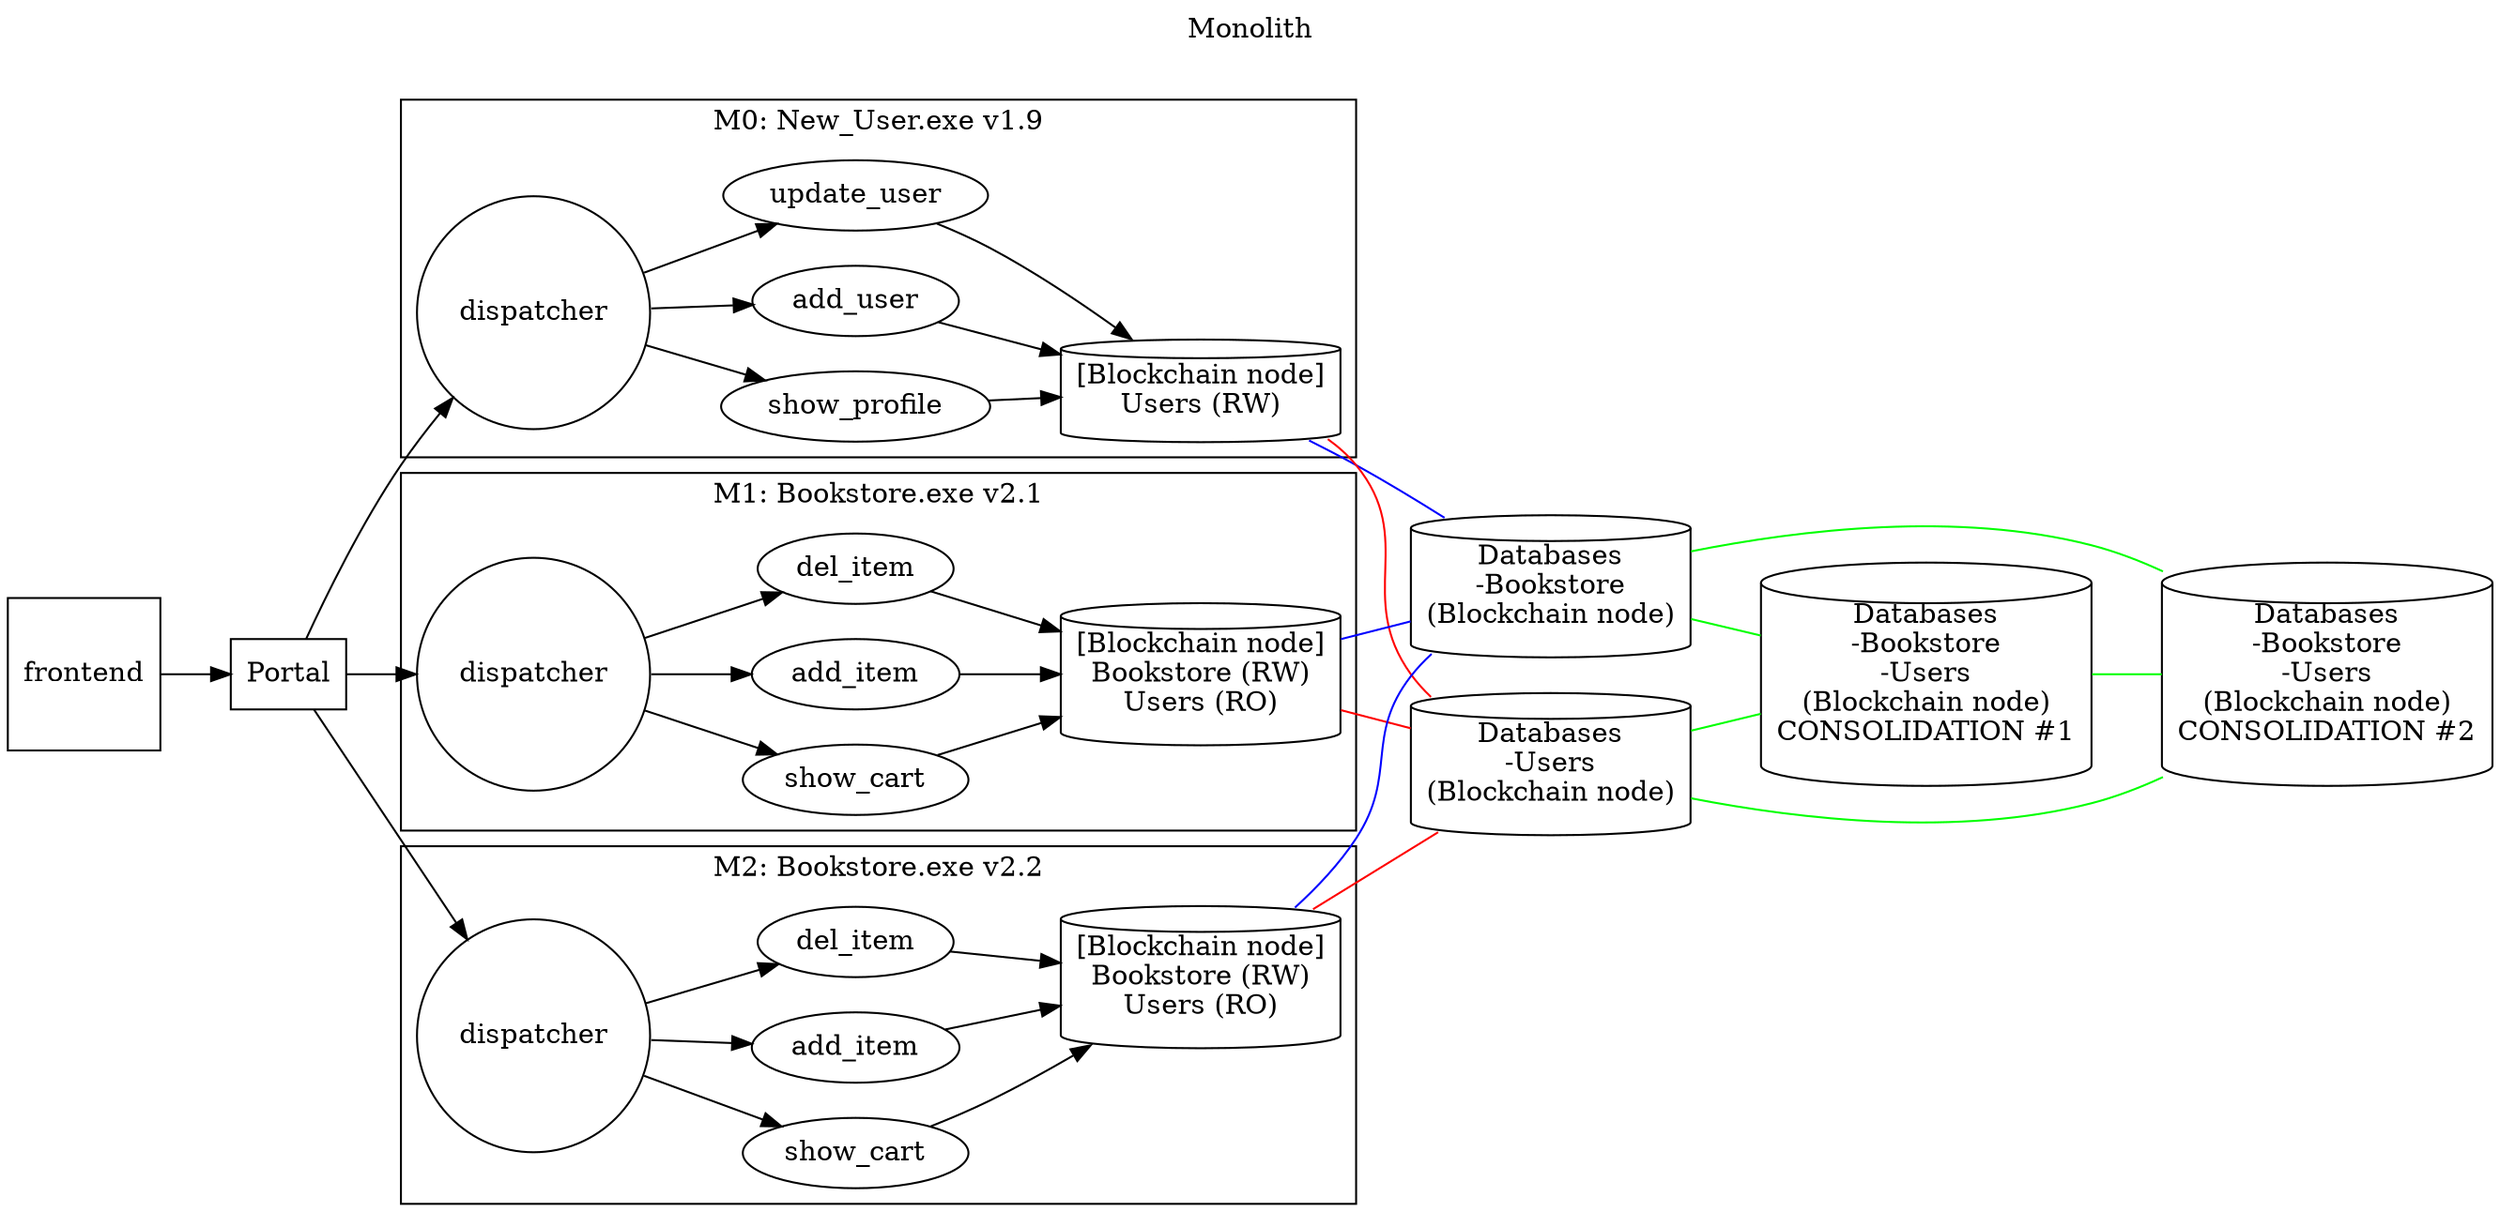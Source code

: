 digraph bripack_sampleapp_monolith {
    label = "Monolith\n\n";
    labelloc=t;
    rankdir = LR;
    #bgcolor = "lightgrey"

  subgraph cluster_0 {
    label = "M0: New_User.exe v1.9";
    #style=filled;
    #color="lightgrey";
    m0_database [shape="cylinder" label="[Blockchain node]\nUsers (RW)\n"];
    m0_dispatcher [shape="circle" label="dispatcher"];
    m0_e1 [label="show_profile"];
    m0_e2 [label="add_user"];
    m0_e3 [label="update_user"];
    
    m0_dispatcher -> m0_e1;
    m0_dispatcher -> m0_e2;
    m0_dispatcher -> m0_e3;
    
    m0_e1 -> m0_database;
    m0_e2 -> m0_database;
    m0_e3 -> m0_database;
  }

  subgraph cluster_1 {
    label = "M1: Bookstore.exe v2.1";
    #style=filled;
    #color="lightgrey";
    m1_database [shape="cylinder" label="[Blockchain node]\nBookstore (RW)\nUsers (RO)\n"];
    m1_dispatcher [shape="circle" label="dispatcher"];
    m1_e1 [label="show_cart"];
    m1_e2 [label="add_item"];
    m1_e3 [label="del_item"];
    
    m1_dispatcher -> m1_e1;
    m1_dispatcher -> m1_e2;
    m1_dispatcher -> m1_e3;
    
    m1_e1 -> m1_database;
    m1_e2 -> m1_database;
    m1_e3 -> m1_database;
  }
  
  subgraph cluster_2 {
    label = "M2: Bookstore.exe v2.2";
    #style=filled;
    #color="lightgrey";
    m2_database [shape="cylinder" label="[Blockchain node]\nBookstore (RW)\nUsers (RO)\n"];
    m2_dispatcher [shape="circle" label="dispatcher"];
    m2_e1 [label="show_cart"];
    m2_e2 [label="add_item"];
    m2_e3 [label="del_item"];
    
    m2_dispatcher -> m2_e1;
    m2_dispatcher -> m2_e2;
    m2_dispatcher -> m2_e3;
    
    m2_e1 -> m2_database;
    m2_e2 -> m2_database;
    m2_e3 -> m2_database;
  }
  
  // Nodes
  frontend [shape="square"];
  portal [shape="rectangle" label="Portal"];    
  blockchain_node_1 [shape="cylinder" label="Databases\n-Bookstore\n(Blockchain node)"];
  blockchain_node_2 [shape="cylinder" label="Databases\n-Users\n(Blockchain node)"];
  blockchain_node_3 [shape="cylinder" label="Databases\n-Bookstore\n-Users\n(Blockchain node)\nCONSOLIDATION #1"];
  blockchain_node_4 [shape="cylinder" label="Databases\n-Bookstore\n-Users\n(Blockchain node)\nCONSOLIDATION #2"];
  
  // Edges
  frontend -> portal;
  portal -> m0_dispatcher;
  portal -> m1_dispatcher;
  portal -> m2_dispatcher;

  m0_database -> blockchain_node_1 [arrowhead="none" color="blue"];
  m1_database -> blockchain_node_1 [arrowhead="none" color="blue"];
  m2_database -> blockchain_node_1 [arrowhead="none" color="blue"];
  m0_database -> blockchain_node_2 [arrowhead="none" color="red"];
  m1_database -> blockchain_node_2 [arrowhead="none" color="red"];
  m2_database -> blockchain_node_2 [arrowhead="none" color="red"];
  //blockchain_node_1 -> blockchain_node_2 [arrowhead="none" color="green"];
  blockchain_node_1 -> blockchain_node_3 [arrowhead="none" color="green"];
  blockchain_node_2 -> blockchain_node_3 [arrowhead="none" color="green"];
  blockchain_node_1 -> blockchain_node_4 [arrowhead="none" color="green"];
  blockchain_node_2 -> blockchain_node_4 [arrowhead="none" color="green"];
    blockchain_node_3 -> blockchain_node_4 [arrowhead="none" color="green"];
  // m0_database -> m1_database [arrowhead="none"];
  // m0_database -> m2_database [arrowhead="none"];
  // m1_database -> m2_database [arrowhead="none"];

  
  
}